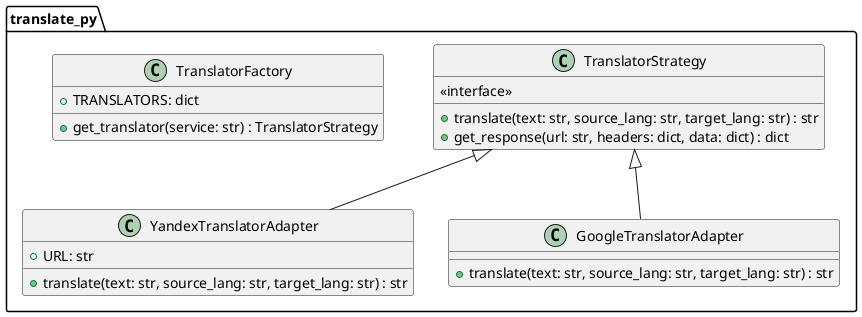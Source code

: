 @startuml
package "translate_py" {
    class TranslatorStrategy {
        <<interface>>
        +translate(text: str, source_lang: str, target_lang: str) : str
        +get_response(url: str, headers: dict, data: dict) : dict
    }
    class YandexTranslatorAdapter {
        +URL: str
        +translate(text: str, source_lang: str, target_lang: str) : str
    }
    class GoogleTranslatorAdapter {
        +translate(text: str, source_lang: str, target_lang: str) : str
    }
    class TranslatorFactory {
        +TRANSLATORS: dict
        +get_translator(service: str) : TranslatorStrategy
    }
    TranslatorStrategy <|-- YandexTranslatorAdapter
    TranslatorStrategy <|-- GoogleTranslatorAdapter
}
@enduml